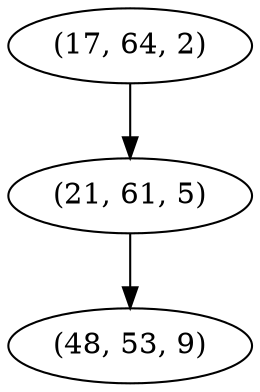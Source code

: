 digraph tree {
    "(17, 64, 2)";
    "(21, 61, 5)";
    "(48, 53, 9)";
    "(17, 64, 2)" -> "(21, 61, 5)";
    "(21, 61, 5)" -> "(48, 53, 9)";
}
